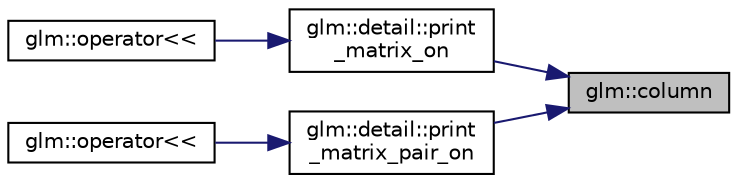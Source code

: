 digraph "glm::column"
{
 // LATEX_PDF_SIZE
  edge [fontname="Helvetica",fontsize="10",labelfontname="Helvetica",labelfontsize="10"];
  node [fontname="Helvetica",fontsize="10",shape=record];
  rankdir="RL";
  Node1 [label="glm::column",height=0.2,width=0.4,color="black", fillcolor="grey75", style="filled", fontcolor="black",tooltip=" "];
  Node1 -> Node2 [dir="back",color="midnightblue",fontsize="10",style="solid",fontname="Helvetica"];
  Node2 [label="glm::detail::print\l_matrix_on",height=0.2,width=0.4,color="black", fillcolor="white", style="filled",URL="$namespaceglm_1_1detail.html#a705becbf05df4c8637731f85569fc0e6",tooltip=" "];
  Node2 -> Node3 [dir="back",color="midnightblue",fontsize="10",style="solid",fontname="Helvetica"];
  Node3 [label="glm::operator\<\<",height=0.2,width=0.4,color="black", fillcolor="white", style="filled",URL="$group__gtx__io.html#ga61fbdb6ad70c4c8d750a847251fa4a4a",tooltip=" "];
  Node1 -> Node4 [dir="back",color="midnightblue",fontsize="10",style="solid",fontname="Helvetica"];
  Node4 [label="glm::detail::print\l_matrix_pair_on",height=0.2,width=0.4,color="black", fillcolor="white", style="filled",URL="$namespaceglm_1_1detail.html#aff6c8f1c43115431bf40167f6638b78f",tooltip=" "];
  Node4 -> Node5 [dir="back",color="midnightblue",fontsize="10",style="solid",fontname="Helvetica"];
  Node5 [label="glm::operator\<\<",height=0.2,width=0.4,color="black", fillcolor="white", style="filled",URL="$group__gtx__io.html#ga67ab2a9a13c872bd33e6a0455c97ce9c",tooltip=" "];
}
